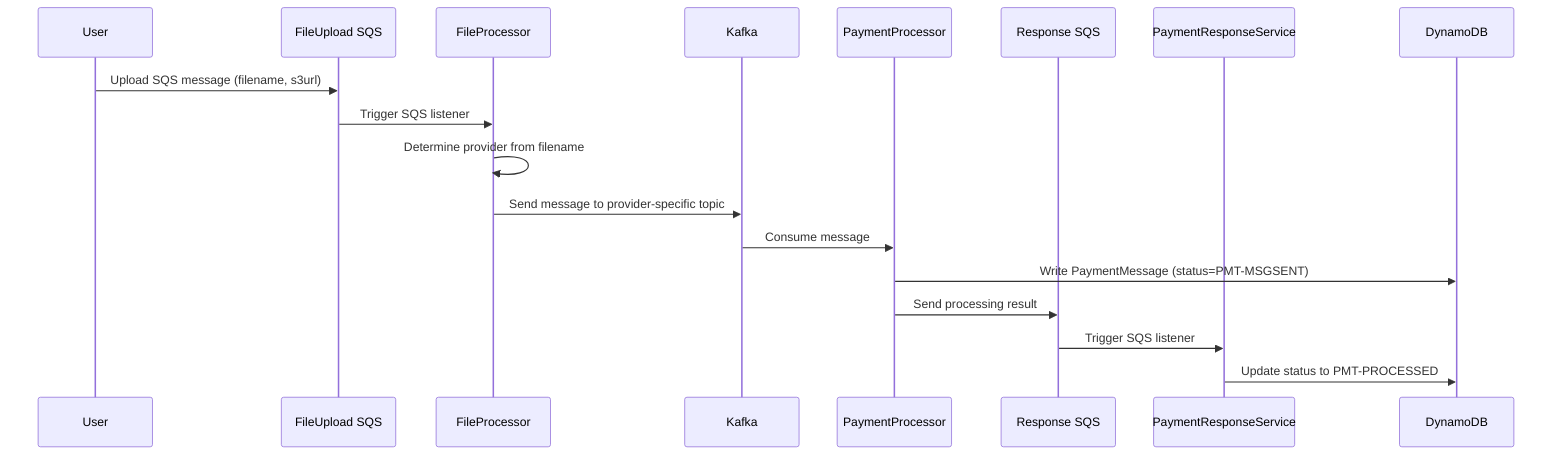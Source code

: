 sequenceDiagram
    participant User
    participant SQS as FileUpload SQS
    participant FileProcessor
    participant Kafka
    participant PaymentProcessor
    participant PaymentResponseSQS as Response SQS
    participant PaymentResponseService
    participant DynamoDB

    User->>SQS: Upload SQS message (filename, s3url)
    SQS->>FileProcessor: Trigger SQS listener
    FileProcessor->>FileProcessor: Determine provider from filename
    FileProcessor->>Kafka: Send message to provider-specific topic
    Kafka->>PaymentProcessor: Consume message
    PaymentProcessor->>DynamoDB: Write PaymentMessage (status=PMT-MSGSENT)
    PaymentProcessor->>PaymentResponseSQS: Send processing result
    PaymentResponseSQS->>PaymentResponseService: Trigger SQS listener
    PaymentResponseService->>DynamoDB: Update status to PMT-PROCESSED